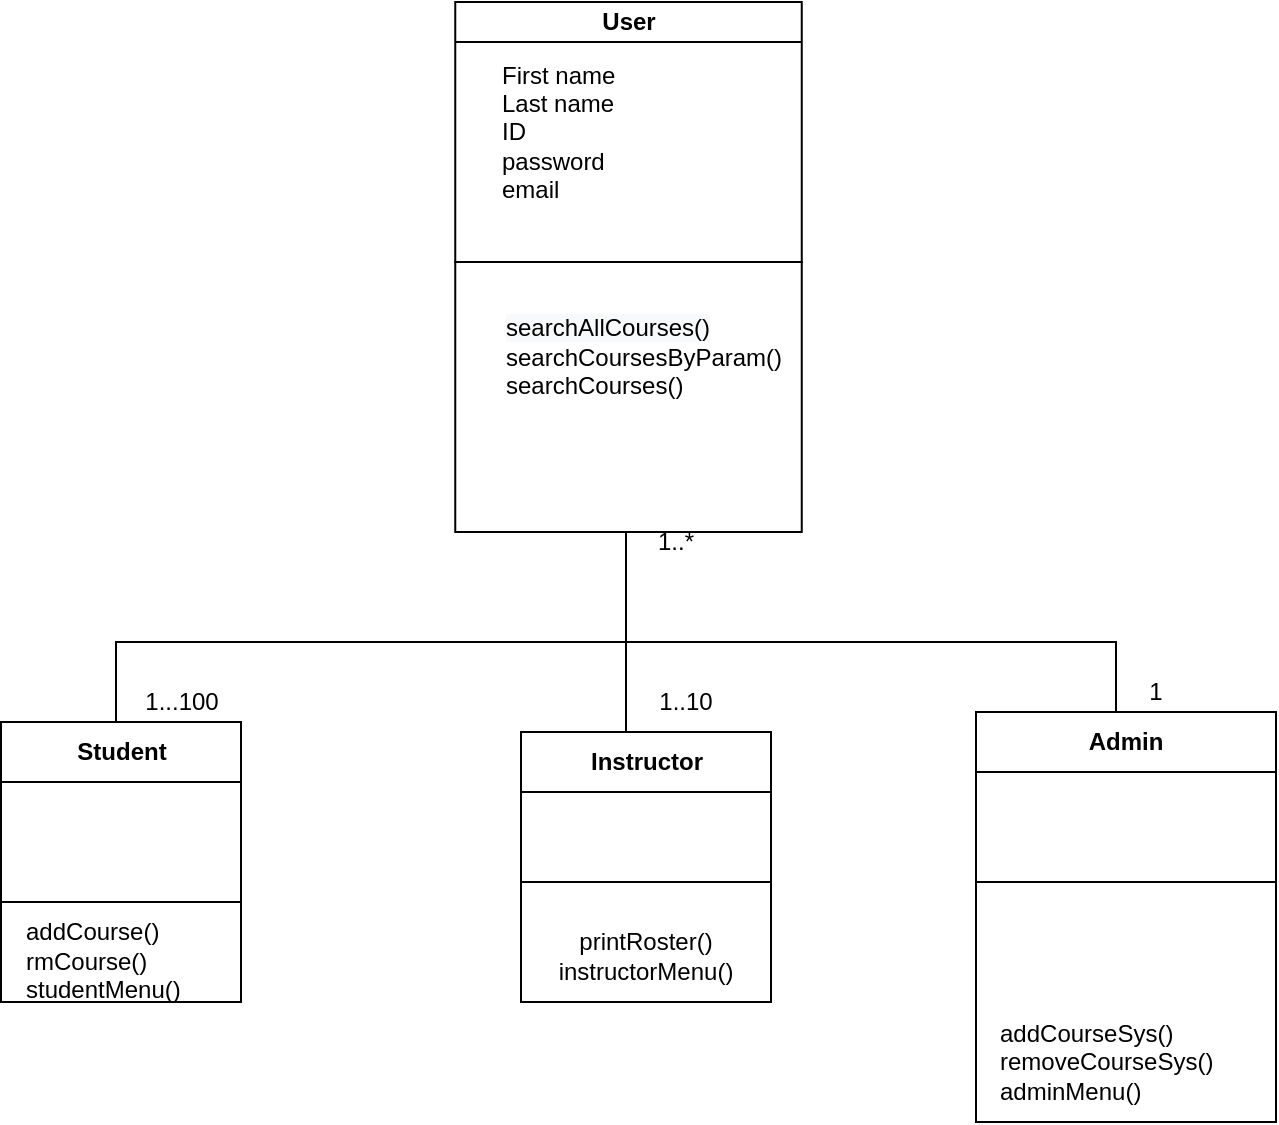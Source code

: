 <mxfile version="13.3.5" type="github">
  <diagram id="9cIOM07T9-YGNOXP-FdK" name="Page-1">
    <mxGraphModel dx="1185" dy="668" grid="1" gridSize="10" guides="1" tooltips="1" connect="1" arrows="1" fold="1" page="1" pageScale="1" pageWidth="850" pageHeight="1100" math="0" shadow="0">
      <root>
        <mxCell id="0" />
        <mxCell id="1" parent="0" />
        <mxCell id="Vj7BrCkwcQRklzfHVXEM-1" value="First name&amp;nbsp;&lt;br&gt;Last name&lt;br&gt;ID&lt;br&gt;&lt;div&gt;password&lt;br&gt;&lt;/div&gt;&lt;div&gt;email&lt;br&gt;&lt;/div&gt;" style="text;html=1;strokeColor=none;fillColor=none;align=left;verticalAlign=middle;whiteSpace=wrap;rounded=0;" parent="1" vertex="1">
          <mxGeometry x="351.25" y="80" width="130" height="50" as="geometry" />
        </mxCell>
        <mxCell id="Vj7BrCkwcQRklzfHVXEM-10" value="&lt;br&gt;&lt;div&gt;&lt;span style=&quot;color: rgb(0 , 0 , 0) ; font-family: &amp;#34;helvetica&amp;#34; ; font-size: 12px ; font-style: normal ; font-weight: 400 ; letter-spacing: normal ; text-indent: 0px ; text-transform: none ; word-spacing: 0px ; background-color: rgb(248 , 249 , 250) ; display: inline ; float: none&quot;&gt;searchAllCourses()&lt;br&gt;&lt;/span&gt;&lt;/div&gt;&lt;div&gt;searchCoursesByParam()&lt;/div&gt;&lt;div&gt;searchCourses()&lt;br&gt;&lt;span style=&quot;color: rgb(0 , 0 , 0) ; font-family: &amp;#34;helvetica&amp;#34; ; font-size: 12px ; font-style: normal ; font-weight: 400 ; letter-spacing: normal ; text-indent: 0px ; text-transform: none ; word-spacing: 0px ; background-color: rgb(248 , 249 , 250) ; display: inline ; float: none&quot;&gt;&lt;/span&gt;&lt;/div&gt;&lt;div&gt;&lt;span style=&quot;color: rgb(0 , 0 , 0) ; font-family: &amp;#34;helvetica&amp;#34; ; font-size: 12px ; font-style: normal ; font-weight: 400 ; letter-spacing: normal ; text-indent: 0px ; text-transform: none ; word-spacing: 0px ; background-color: rgb(248 , 249 , 250) ; display: inline ; float: none&quot;&gt;&lt;/span&gt;&lt;/div&gt;" style="text;html=1;strokeColor=none;fillColor=none;align=left;verticalAlign=middle;whiteSpace=wrap;rounded=0;" parent="1" vertex="1">
          <mxGeometry x="352.5" y="190" width="80" height="40" as="geometry" />
        </mxCell>
        <mxCell id="NWayfmKOfdbWDNxdP-Yo-30" style="edgeStyle=orthogonalEdgeStyle;rounded=0;orthogonalLoop=1;jettySize=auto;html=1;endArrow=none;endFill=0;gradientColor=none;" parent="1" source="Vj7BrCkwcQRklzfHVXEM-3" target="Vj7BrCkwcQRklzfHVXEM-31" edge="1">
          <mxGeometry relative="1" as="geometry">
            <Array as="points">
              <mxPoint x="415" y="360" />
              <mxPoint x="660" y="360" />
            </Array>
          </mxGeometry>
        </mxCell>
        <mxCell id="NWayfmKOfdbWDNxdP-Yo-31" style="edgeStyle=orthogonalEdgeStyle;rounded=0;orthogonalLoop=1;jettySize=auto;html=1;endArrow=none;endFill=0;gradientColor=none;" parent="1" source="Vj7BrCkwcQRklzfHVXEM-3" edge="1">
          <mxGeometry relative="1" as="geometry">
            <mxPoint x="160" y="400" as="targetPoint" />
            <Array as="points">
              <mxPoint x="415" y="360" />
              <mxPoint x="160" y="360" />
            </Array>
          </mxGeometry>
        </mxCell>
        <mxCell id="NWayfmKOfdbWDNxdP-Yo-33" style="edgeStyle=orthogonalEdgeStyle;rounded=0;orthogonalLoop=1;jettySize=auto;html=1;entryX=0.448;entryY=0.007;entryDx=0;entryDy=0;entryPerimeter=0;endArrow=none;endFill=0;gradientColor=none;" parent="1" source="Vj7BrCkwcQRklzfHVXEM-3" target="Vj7BrCkwcQRklzfHVXEM-22" edge="1">
          <mxGeometry relative="1" as="geometry">
            <Array as="points">
              <mxPoint x="415" y="355" />
              <mxPoint x="415" y="355" />
            </Array>
          </mxGeometry>
        </mxCell>
        <mxCell id="Vj7BrCkwcQRklzfHVXEM-3" value="User" style="shape=table;html=1;whiteSpace=wrap;startSize=20;container=1;collapsible=0;childLayout=tableLayout;fixedRows=1;rowLines=0;fontStyle=1;align=center;columnLines=0;" parent="1" vertex="1">
          <mxGeometry x="329.63" y="40" width="173.25" height="265" as="geometry" />
        </mxCell>
        <mxCell id="Vj7BrCkwcQRklzfHVXEM-4" value="" style="shape=partialRectangle;html=1;whiteSpace=wrap;collapsible=0;dropTarget=0;pointerEvents=0;fillColor=none;top=0;left=0;bottom=1;right=0;points=[[0,0.5],[1,0.5]];portConstraint=eastwest;gradientColor=none;" parent="Vj7BrCkwcQRklzfHVXEM-3" vertex="1">
          <mxGeometry y="20" width="173.25" height="110" as="geometry" />
        </mxCell>
        <mxCell id="Vj7BrCkwcQRklzfHVXEM-5" value="" style="shape=partialRectangle;html=1;whiteSpace=wrap;connectable=0;fillColor=none;top=0;left=0;bottom=0;right=0;overflow=hidden;" parent="Vj7BrCkwcQRklzfHVXEM-4" vertex="1">
          <mxGeometry width="20" height="110" as="geometry" />
        </mxCell>
        <mxCell id="Vj7BrCkwcQRklzfHVXEM-6" value="" style="shape=partialRectangle;html=1;whiteSpace=wrap;connectable=0;fillColor=none;top=0;left=0;bottom=0;right=0;align=left;spacingLeft=6;overflow=hidden;allowArrows=1;gradientColor=none;" parent="Vj7BrCkwcQRklzfHVXEM-4" vertex="1">
          <mxGeometry x="20" width="153" height="110" as="geometry" />
        </mxCell>
        <mxCell id="Vj7BrCkwcQRklzfHVXEM-7" value="" style="shape=partialRectangle;html=1;whiteSpace=wrap;collapsible=0;dropTarget=0;pointerEvents=0;fillColor=none;top=0;left=0;bottom=0;right=0;points=[[0,0.5],[1,0.5]];portConstraint=eastwest;gradientColor=none;" parent="Vj7BrCkwcQRklzfHVXEM-3" vertex="1">
          <mxGeometry y="130" width="173.25" height="120" as="geometry" />
        </mxCell>
        <mxCell id="Vj7BrCkwcQRklzfHVXEM-8" value="" style="shape=partialRectangle;html=1;whiteSpace=wrap;connectable=0;fillColor=none;top=0;left=0;bottom=0;right=0;overflow=hidden;align=left;" parent="Vj7BrCkwcQRklzfHVXEM-7" vertex="1">
          <mxGeometry width="20" height="120" as="geometry" />
        </mxCell>
        <mxCell id="Vj7BrCkwcQRklzfHVXEM-9" value="" style="shape=partialRectangle;html=1;whiteSpace=wrap;connectable=0;fillColor=none;top=0;left=0;bottom=0;right=0;align=left;spacingLeft=6;overflow=hidden;gradientColor=none;" parent="Vj7BrCkwcQRklzfHVXEM-7" vertex="1">
          <mxGeometry x="20" width="153" height="120" as="geometry" />
        </mxCell>
        <mxCell id="NWayfmKOfdbWDNxdP-Yo-62" value="&lt;br&gt;&lt;div&gt;&lt;br&gt;&lt;/div&gt;&lt;div&gt;addCourse()&lt;/div&gt;&lt;div&gt;rmCourse()&lt;/div&gt;&lt;div&gt;studentMenu()&lt;br&gt;&lt;/div&gt;" style="text;html=1;strokeColor=none;fillColor=none;align=left;verticalAlign=middle;whiteSpace=wrap;rounded=0;" parent="1" vertex="1">
          <mxGeometry x="112.5" y="480" width="100" height="50" as="geometry" />
        </mxCell>
        <mxCell id="NWayfmKOfdbWDNxdP-Yo-65" value="&lt;div&gt;&lt;br&gt;&lt;/div&gt;&lt;div&gt;printRoster()&lt;/div&gt;&lt;div&gt;instructorMenu()&lt;br&gt;&lt;/div&gt;" style="text;html=1;strokeColor=none;fillColor=none;align=center;verticalAlign=middle;whiteSpace=wrap;rounded=0;" parent="1" vertex="1">
          <mxGeometry x="405" y="500" width="40" height="20" as="geometry" />
        </mxCell>
        <mxCell id="NWayfmKOfdbWDNxdP-Yo-69" value="&lt;div&gt;addCourseSys()&lt;/div&gt;&lt;div&gt;removeCourseSys()&lt;/div&gt;&lt;div&gt;adminMenu()&lt;/div&gt;" style="text;html=1;strokeColor=none;fillColor=none;align=left;verticalAlign=middle;whiteSpace=wrap;rounded=0;" parent="1" vertex="1">
          <mxGeometry x="600" y="550" width="100" height="40" as="geometry" />
        </mxCell>
        <mxCell id="8MISTg_AA7snmI9OG9AJ-60" value="1" style="text;html=1;strokeColor=none;fillColor=none;align=center;verticalAlign=middle;whiteSpace=wrap;rounded=0;" parent="1" vertex="1">
          <mxGeometry x="660" y="375" width="40" height="20" as="geometry" />
        </mxCell>
        <mxCell id="8MISTg_AA7snmI9OG9AJ-61" value="1...100" style="text;html=1;strokeColor=none;fillColor=none;align=center;verticalAlign=middle;whiteSpace=wrap;rounded=0;" parent="1" vertex="1">
          <mxGeometry x="172.5" y="380" width="40" height="20" as="geometry" />
        </mxCell>
        <mxCell id="8MISTg_AA7snmI9OG9AJ-62" value="1..10" style="text;html=1;strokeColor=none;fillColor=none;align=center;verticalAlign=middle;whiteSpace=wrap;rounded=0;" parent="1" vertex="1">
          <mxGeometry x="425" y="390" width="40" as="geometry" />
        </mxCell>
        <mxCell id="8MISTg_AA7snmI9OG9AJ-63" value="1..*" style="text;html=1;strokeColor=none;fillColor=none;align=center;verticalAlign=middle;whiteSpace=wrap;rounded=0;" parent="1" vertex="1">
          <mxGeometry x="420" y="300" width="40" height="20" as="geometry" />
        </mxCell>
        <mxCell id="NWayfmKOfdbWDNxdP-Yo-44" value="Student" style="shape=table;html=1;whiteSpace=wrap;startSize=30;container=1;collapsible=0;childLayout=tableLayout;fixedRows=1;rowLines=0;fontStyle=1;align=center;columnLines=0;" parent="1" vertex="1">
          <mxGeometry x="102.5" y="400" width="120" height="140" as="geometry" />
        </mxCell>
        <mxCell id="NWayfmKOfdbWDNxdP-Yo-45" value="" style="shape=partialRectangle;html=1;whiteSpace=wrap;collapsible=0;dropTarget=0;pointerEvents=0;fillColor=none;top=0;left=0;bottom=1;right=0;points=[[0,0.5],[1,0.5]];portConstraint=eastwest;gradientColor=none;" parent="NWayfmKOfdbWDNxdP-Yo-44" vertex="1">
          <mxGeometry y="30" width="120" height="60" as="geometry" />
        </mxCell>
        <mxCell id="NWayfmKOfdbWDNxdP-Yo-46" value="" style="shape=partialRectangle;html=1;whiteSpace=wrap;connectable=0;fillColor=none;top=0;left=0;bottom=0;right=0;overflow=hidden;" parent="NWayfmKOfdbWDNxdP-Yo-45" vertex="1">
          <mxGeometry width="30" height="60" as="geometry" />
        </mxCell>
        <mxCell id="NWayfmKOfdbWDNxdP-Yo-47" value="" style="shape=partialRectangle;html=1;whiteSpace=wrap;connectable=0;fillColor=none;top=0;left=0;bottom=0;right=0;align=left;spacingLeft=6;overflow=hidden;allowArrows=1;gradientColor=none;" parent="NWayfmKOfdbWDNxdP-Yo-45" vertex="1">
          <mxGeometry x="30" width="90" height="60" as="geometry" />
        </mxCell>
        <mxCell id="NWayfmKOfdbWDNxdP-Yo-48" value="" style="shape=partialRectangle;html=1;whiteSpace=wrap;collapsible=0;dropTarget=0;pointerEvents=0;fillColor=none;top=0;left=0;bottom=0;right=0;points=[[0,0.5],[1,0.5]];portConstraint=eastwest;gradientColor=none;" parent="NWayfmKOfdbWDNxdP-Yo-44" vertex="1">
          <mxGeometry y="90" width="120" height="40" as="geometry" />
        </mxCell>
        <mxCell id="NWayfmKOfdbWDNxdP-Yo-49" value="&lt;div&gt;&lt;br&gt;&lt;/div&gt;&lt;div&gt;&lt;br&gt;&lt;/div&gt;" style="shape=partialRectangle;html=1;whiteSpace=wrap;connectable=0;fillColor=none;top=0;left=0;bottom=0;right=0;overflow=hidden;align=left;gradientColor=none;" parent="NWayfmKOfdbWDNxdP-Yo-48" vertex="1">
          <mxGeometry width="30" height="40" as="geometry" />
        </mxCell>
        <mxCell id="NWayfmKOfdbWDNxdP-Yo-50" value="" style="shape=partialRectangle;html=1;whiteSpace=wrap;connectable=0;fillColor=none;top=0;left=0;bottom=0;right=0;align=left;spacingLeft=6;overflow=hidden;gradientColor=none;" parent="NWayfmKOfdbWDNxdP-Yo-48" vertex="1">
          <mxGeometry x="30" width="90" height="40" as="geometry" />
        </mxCell>
        <mxCell id="Vj7BrCkwcQRklzfHVXEM-22" value="Instructor" style="shape=table;html=1;whiteSpace=wrap;startSize=30;container=1;collapsible=0;childLayout=tableLayout;fixedRows=1;rowLines=0;fontStyle=1;align=center;columnLines=0;" parent="1" vertex="1">
          <mxGeometry x="362.5" y="405" width="125" height="135" as="geometry" />
        </mxCell>
        <mxCell id="Vj7BrCkwcQRklzfHVXEM-23" value="" style="shape=partialRectangle;html=1;whiteSpace=wrap;collapsible=0;dropTarget=0;pointerEvents=0;fillColor=none;top=0;left=0;bottom=1;right=0;points=[[0,0.5],[1,0.5]];portConstraint=eastwest;gradientColor=none;" parent="Vj7BrCkwcQRklzfHVXEM-22" vertex="1">
          <mxGeometry y="30" width="125" height="45" as="geometry" />
        </mxCell>
        <mxCell id="Vj7BrCkwcQRklzfHVXEM-24" value="" style="shape=partialRectangle;html=1;whiteSpace=wrap;connectable=0;fillColor=none;top=0;left=0;bottom=0;right=0;overflow=hidden;gradientColor=none;" parent="Vj7BrCkwcQRklzfHVXEM-23" vertex="1">
          <mxGeometry width="75" height="45" as="geometry" />
        </mxCell>
        <mxCell id="Vj7BrCkwcQRklzfHVXEM-25" value="" style="shape=partialRectangle;html=1;whiteSpace=wrap;connectable=0;fillColor=none;top=0;left=0;bottom=0;right=0;align=left;spacingLeft=6;overflow=hidden;allowArrows=1;gradientColor=none;" parent="Vj7BrCkwcQRklzfHVXEM-23" vertex="1">
          <mxGeometry x="75" width="50" height="45" as="geometry" />
        </mxCell>
        <mxCell id="Vj7BrCkwcQRklzfHVXEM-26" value="" style="shape=partialRectangle;html=1;whiteSpace=wrap;collapsible=0;dropTarget=0;pointerEvents=0;fillColor=none;top=0;left=0;bottom=0;right=0;points=[[0,0.5],[1,0.5]];portConstraint=eastwest;gradientColor=none;" parent="Vj7BrCkwcQRklzfHVXEM-22" vertex="1">
          <mxGeometry y="75" width="125" height="30" as="geometry" />
        </mxCell>
        <mxCell id="Vj7BrCkwcQRklzfHVXEM-27" value="" style="shape=partialRectangle;html=1;whiteSpace=wrap;connectable=0;fillColor=none;top=0;left=0;bottom=0;right=0;overflow=hidden;align=left;gradientColor=none;" parent="Vj7BrCkwcQRklzfHVXEM-26" vertex="1">
          <mxGeometry width="75" height="30" as="geometry" />
        </mxCell>
        <mxCell id="Vj7BrCkwcQRklzfHVXEM-28" value="" style="shape=partialRectangle;html=1;whiteSpace=wrap;connectable=0;fillColor=none;top=0;left=0;bottom=0;right=0;align=left;spacingLeft=6;overflow=hidden;gradientColor=none;" parent="Vj7BrCkwcQRklzfHVXEM-26" vertex="1">
          <mxGeometry x="75" width="50" height="30" as="geometry" />
        </mxCell>
        <mxCell id="Vj7BrCkwcQRklzfHVXEM-31" value="Admin" style="shape=table;html=1;whiteSpace=wrap;startSize=30;container=1;collapsible=0;childLayout=tableLayout;fixedRows=1;rowLines=0;fontStyle=1;align=center;columnLines=0;" parent="1" vertex="1">
          <mxGeometry x="590" y="395" width="150" height="205" as="geometry" />
        </mxCell>
        <mxCell id="Vj7BrCkwcQRklzfHVXEM-32" value="" style="shape=partialRectangle;html=1;whiteSpace=wrap;collapsible=0;dropTarget=0;pointerEvents=0;fillColor=none;top=0;left=0;bottom=1;right=0;points=[[0,0.5],[1,0.5]];portConstraint=eastwest;" parent="Vj7BrCkwcQRklzfHVXEM-31" vertex="1">
          <mxGeometry y="30" width="150" height="55" as="geometry" />
        </mxCell>
        <mxCell id="Vj7BrCkwcQRklzfHVXEM-33" value="" style="shape=partialRectangle;html=1;whiteSpace=wrap;connectable=0;fillColor=none;top=0;left=0;bottom=0;right=0;overflow=hidden;" parent="Vj7BrCkwcQRklzfHVXEM-32" vertex="1">
          <mxGeometry width="118" height="55" as="geometry" />
        </mxCell>
        <mxCell id="Vj7BrCkwcQRklzfHVXEM-34" value="" style="shape=partialRectangle;html=1;whiteSpace=wrap;connectable=0;fillColor=none;top=0;left=0;bottom=0;right=0;align=left;spacingLeft=6;overflow=hidden;allowArrows=1;gradientColor=none;" parent="Vj7BrCkwcQRklzfHVXEM-32" vertex="1">
          <mxGeometry x="118" width="32" height="55" as="geometry" />
        </mxCell>
        <mxCell id="Vj7BrCkwcQRklzfHVXEM-35" value="" style="shape=partialRectangle;html=1;whiteSpace=wrap;collapsible=0;dropTarget=0;pointerEvents=0;fillColor=none;top=0;left=0;bottom=0;right=0;points=[[0,0.5],[1,0.5]];portConstraint=eastwest;gradientColor=none;" parent="Vj7BrCkwcQRklzfHVXEM-31" vertex="1">
          <mxGeometry y="85" width="150" height="80" as="geometry" />
        </mxCell>
        <mxCell id="Vj7BrCkwcQRklzfHVXEM-36" value="" style="shape=partialRectangle;html=1;whiteSpace=wrap;connectable=0;fillColor=none;top=0;left=0;bottom=0;right=0;overflow=hidden;align=left;gradientColor=none;" parent="Vj7BrCkwcQRklzfHVXEM-35" vertex="1">
          <mxGeometry width="118" height="80" as="geometry" />
        </mxCell>
        <mxCell id="Vj7BrCkwcQRklzfHVXEM-37" value="" style="shape=partialRectangle;html=1;whiteSpace=wrap;connectable=0;fillColor=none;top=0;left=0;bottom=0;right=0;align=left;spacingLeft=6;overflow=hidden;gradientColor=none;" parent="Vj7BrCkwcQRklzfHVXEM-35" vertex="1">
          <mxGeometry x="118" width="32" height="80" as="geometry" />
        </mxCell>
      </root>
    </mxGraphModel>
  </diagram>
</mxfile>
